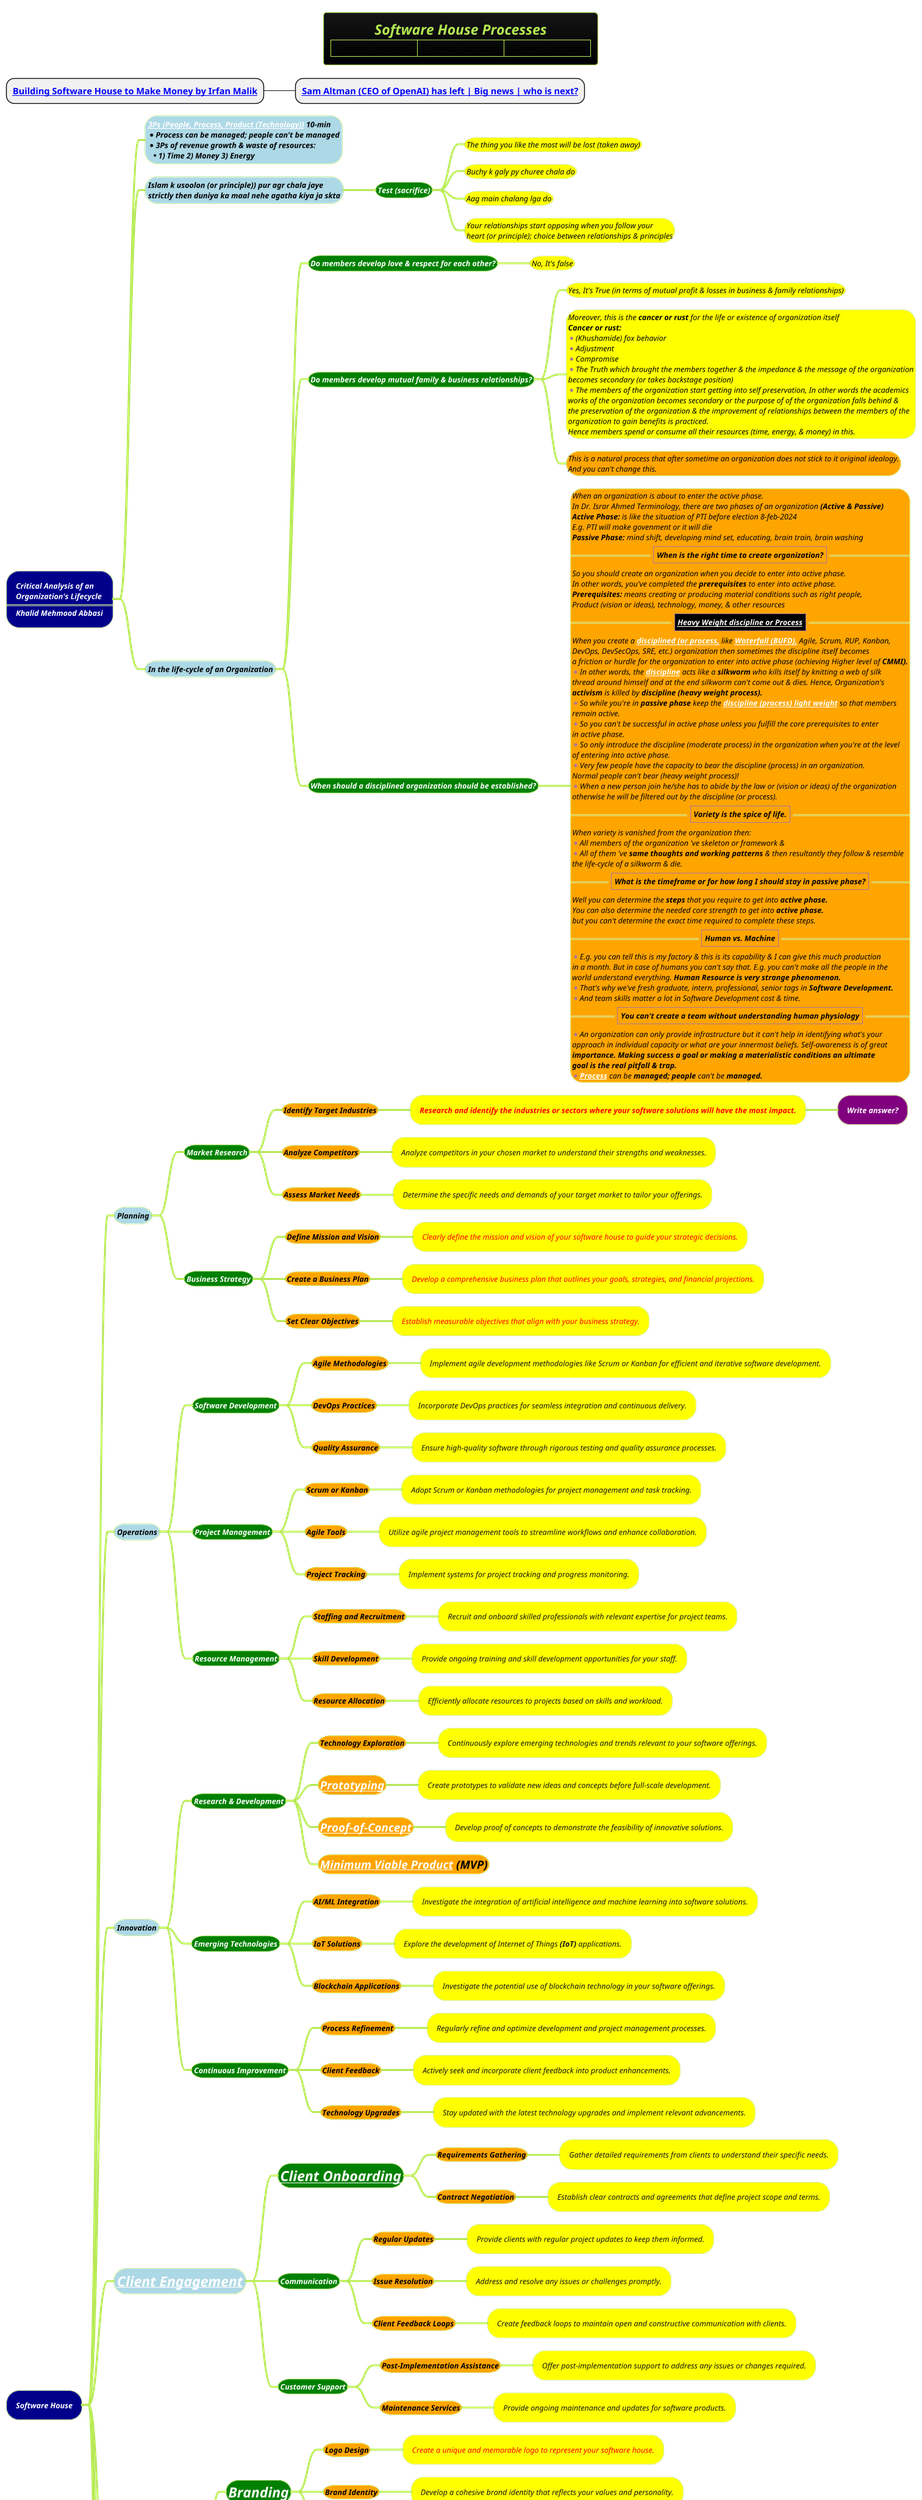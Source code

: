 @startmindmap
title =<i><size:18>Software House Processes \n|<img:images/img.png>|<img:images/img_1.png{scale=.529}>|<img:images/img_2.png{scale=.4}>|
* <b>[[https://www.youtube.com/watch?v=YSs4r95C_Dc&ab_channel=IrfanMalik Building Software House to Make Money by Irfan Malik]]
** <b>[[https://www.youtube.com/watch?v=OxpNNqdCug8&ab_channel=IrfanMalik Sam Altman (CEO of OpenAI) has left | Big news | who is next?]]
!theme hacker

*[#darkblue] <color #white><i><size:12>Critical Analysis of an \n<color #white><i><size:12>Organization's Lifecycle \n====\n<color #white><i><size:12>Khalid Mehmood Abbasi
**[#lightblue]:<i><size:12><color #black>[[https://www.youtube.com/watch?v=u2dMydCi8xk&list=LL&index=15&ab_channel=RonHollis 3Ps (People, Process, Product (Technology))]] 10-min
*<i><size:12><color #black>Process can be managed; people can't be managed
*<i><size:12><color #black>3Ps of revenue growth & waste of resources:
**<i><size:12><color #black>1) Time 2) Money 3) Energy;

**[#lightblue] <i><size:12><color #black>Islam k usoolon (or principle)) pur agr chala jaye \n<i><size:12><color #black>strictly then duniya ka maal nehe agatha kiya ja skta
***[#green] <i><size:12><color #white><b>Test (sacrifice)
****[#yellow] <i><size:12><color #black>The thing you like the most will be lost (taken away)
****[#yellow] <i><size:12><color #black>Buchy k galy py churee chala do
****[#yellow] <i><size:12><color #black>Aag main chalang lga do
****[#yellow] <i><size:12><color #black>Your relationships start opposing when you follow your \n<i><size:12><color #black>heart (or principle); choice between relationships & principles
**[#lightblue] <i><size:12><color #black>In the life-cycle of an Organization
***[#green] <i><size:12><color #white><b>Do members develop love & respect for each other?
****[#yellow] <i><size:12><color #black>No, It's false
***[#green] <i><size:12><color #white><b>Do members develop mutual family & business relationships?
****[#yellow] <i><size:12><color #black>Yes, It's True (in terms of mutual profit & losses in business & family relationships)
****[#yellow]:<i><size:12><color #black>Moreover, this is the **cancer or rust** for the life or existence of organization itself
<b><i><size:12><color #black>Cancer or rust:
*<i><size:12><color #black>(Khushamide) fox behavior
*<i><size:12><color #black>Adjustment
*<i><size:12><color #black>Compromise
*<i><size:12><color #black>The Truth which brought the members together & the impedance & the message of the organization
<i><size:12><color #black>becomes secondary (or takes backstage position)
*<i><size:12><color #black>The members of the organization start getting into self preservation, In other words the academics
<i><size:12><color #black>works of the organization becomes secondary or the purpose of of the organization falls behind &
<i><size:12><color #black>the preservation of the organization & the improvement of relationships between the members of the
<i><size:12><color #black>organization to gain benefits is practiced.
<i><size:12><color #black>Hence members spend or consume all their resources (time, energy, & money) in this.;
****[#orange]:<i><size:12><color #black>This is a natural process that after sometime an organization does not stick to it original idealogy.
<i><size:12><color #black>And you can't change this.;
***[#green] <i><size:12><color #white>**When should a disciplined organization should be established?**
****[#orange]:<i><size:12><color #black>When an organization is about to enter the active phase.
<i><size:12><color #black>In Dr. Israr Ahmed Terminology, there are two phases of an organization <b>(Active & Passive)
<i><size:12><color #black>**Active Phase:** is like the situation of PTI before election 8-feb-2024
<i><size:12><color #black>E.g. PTI will make govenment or it will die
<i><size:12><color #black>**Passive Phase:** mind shift, developing mind set, educating, brain train, brain washing
==|<i><size:12><color #black><b>When is the right time to create organization?|==
<i><size:12><color #black>So you should create an organization when you decide to enter into active phase.
<i><size:12><color #black>In other words, you've completed the **prerequisites** to enter into active phase.
<i><size:12><color #black>**Prerequisites:** means creating or producing material conditions such as right people,
<i><size:12><color #black>Product (vision or ideas), technology, money, & other resources
==|<#black><i><size:12><color #black><b>[[docs/3-programming-languages/Venkat-Subramaniam/images/img_62.png Heavy Weight discipline or Process]]|==
<i><size:12><color #black>When you create a **[[docs/3-programming-languages/Venkat-Subramaniam/images/img_62.png disciplined (or process,]]** like **[[docs/3-programming-languages/Venkat-Subramaniam/images/img_62.png Waterfall (BUFD),]]** Agile, Scrum, RUP, Kanban,
<i><size:12><color #black>DevOps, DevSecOps, SRE, etc.) organization then sometimes the discipline itself becomes
<i><size:12><color #black>a friction or hurdle for the organization to enter into active phase (achieving Higher level of <b>CMMI).
*<i><size:12><color #black>In other words, the **[[docs/3-programming-languages/Venkat-Subramaniam/images/img_62.png discipline]]** acts like a **silkworm** who kills itself by knitting a web of silk
<i><size:12><color #black>thread around himself and at the end silkworm can't come out & dies. Hence, Organization's
<i><size:12><color #black>**activism** is killed by <b>discipline (heavy weight process).
*<i><size:12><color #black>So while you're in **passive phase** keep the **[[docs/3-programming-languages/Venkat-Subramaniam/images/img_62.png discipline (process) light weight]]** so that members
<i><size:12><color #black>remain active.
*<i><size:12><color #black>So you can't be successful in active phase unless you fulfill the core prerequisites to enter
<i><size:12><color #black>in active phase.
*<i><size:12><color #black>So only introduce the discipline (moderate process) in the organization when you're at the level
<i><size:12><color #black>of entering into active phase.
*<i><size:12><color #black>Very few people have the capacity to bear the discipline (process) in an organization.
<i><size:12><color #black>Normal people can't bear (heavy weight process)!
*<i><size:12><color #black>When a new person join he/she has to abide by the law or (vision or ideas) of the organization
<i><size:12><color #black>otherwise he will be filtered out by the discipline (or process).
==|<i><size:12><color #black><b>Variety is the spice of life.|==
<i><size:12><color #black>When variety is vanished from the organization then:
*<i><size:12><color #black>All members of the organization 've skeleton or framework &
*<i><size:12><color #black>All of them 've **same thoughts and working patterns** & then resultantly they follow & resemble
<i><size:12><color #black>the life-cycle of a silkworm & die.
==|<i><size:12><color #black><b>What is the timeframe or for how long I should stay in passive phase?|==
<i><size:12><color #black>Well you can determine the **steps** that you require to get into **active phase.**
<i><size:12><color #black>You can also determine the needed core strength to get into **active phase.**
<i><size:12><color #black>but you can't determine the exact time required to complete these steps.
==|<i><size:12><color #black><b>Human vs. Machine|==
*<i><size:12><color #black>E.g. you can tell this is my factory & this is its capability & I can give this much production
<i><size:12><color #black>in a month. But in case of humans you can't say that. E.g. you can't make all the people in the
<i><size:12><color #black>world understand everything. <b>Human Resource is very strange phenomenon.
*<i><size:12><color #black>That's why we've fresh graduate, intern, professional, senior tags in <b>Software Development.
*<i><size:12><color #black>And team skills matter a lot in Software Development cost & time.
==|<i><size:12><color #black><b>You can't create a team without understanding human physiology|==
*<i><size:12><color #black>An organization can only provide infrastructure but it can't help in identifying what's your
<i><size:12><color #black>approach in individual capacity or what are your innermost beliefs. Self-awareness is of great
<i><size:12><color #black><b>importance. Making success a goal or making a materialistic conditions an ultimate
<i><size:12><color #black><b>goal is the real pitfall & trap.
*<i><size:12><color #black>**[[docs/3-programming-languages/Venkat-Subramaniam/images/img_62.png Process]]** can be **managed; people** can't be <b>managed.;

*[#darkblue] <color #white><i><size:12>Software House
**[#lightblue] <i><size:12><color #black>Planning
***[#green] <i><size:12><color #white>**Market Research**
****[#orange] <i><size:12><color #black>**Identify Target Industries**
*****[#yellow] <i><size:12><color #red>**Research and identify the industries or sectors where your software solutions will have the most impact.**
******[#purple] <i><size:12><color #white>**Write answer?**
****[#orange] <i><size:12><color #black>**Analyze Competitors**
*****[#yellow] <i><size:12>Analyze competitors in your chosen market to understand their strengths and weaknesses.
****[#orange] <i><size:12><color #black>**Assess Market Needs**
*****[#yellow] <i><size:12>Determine the specific needs and demands of your target market to tailor your offerings.

***[#green] <i><size:12><color #white>**Business Strategy**
****[#orange] <i><size:12><color #black>**Define Mission and Vision**
*****[#yellow] <i><size:12><color #red>Clearly define the mission and vision of your software house to guide your strategic decisions.
****[#orange] <i><size:12><color #black>**Create a Business Plan**
*****[#yellow] <i><size:12><color #red>Develop a comprehensive business plan that outlines your goals, strategies, and financial projections.
****[#orange] <i><size:12><color #black>**Set Clear Objectives**
*****[#yellow] <i><size:12><color #red>Establish measurable objectives that align with your business strategy.

**[#lightblue] <i><size:12><color #black>Operations
***[#green] <i><size:12><color #white>**Software Development**
****[#orange] <i><size:12><color #black>**Agile Methodologies**
*****[#yellow] <i><size:12>Implement agile development methodologies like Scrum or Kanban for efficient and iterative software development.
****[#orange] <i><size:12><color #black>**DevOps Practices**
*****[#yellow] <i><size:12>Incorporate DevOps practices for seamless integration and continuous delivery.
****[#orange] <i><size:12><color #black>**Quality Assurance**
*****[#yellow] <i><size:12>Ensure high-quality software through rigorous testing and quality assurance processes.

***[#green] <i><size:12><color #white>**Project Management**
****[#orange] <i><size:12><color #black>**Scrum or Kanban**
*****[#yellow] <i><size:12>Adopt Scrum or Kanban methodologies for project management and task tracking.
****[#orange] <i><size:12><color #black>**Agile Tools**
*****[#yellow] <i><size:12>Utilize agile project management tools to streamline workflows and enhance collaboration.
****[#orange] <i><size:12><color #black>**Project Tracking**
*****[#yellow] <i><size:12>Implement systems for project tracking and progress monitoring.

***[#green] <i><size:12><color #white>**Resource Management**
****[#orange] <i><size:12><color #black>**Staffing and Recruitment**
*****[#yellow] <i><size:12>Recruit and onboard skilled professionals with relevant expertise for project teams.
****[#orange] <i><size:12><color #black>**Skill Development**
*****[#yellow] <i><size:12>Provide ongoing training and skill development opportunities for your staff.
****[#orange] <i><size:12><color #black>**Resource Allocation**
*****[#yellow] <i><size:12>Efficiently allocate resources to projects based on skills and workload.

**[#lightblue] <i><size:12><color #black>Innovation
***[#green] <i><size:12><color #white>**Research & Development**
****[#orange] <i><size:12><color #black>**Technology Exploration**
*****[#yellow] <i><size:12>Continuously explore emerging technologies and trends relevant to your software offerings.
****[#orange] <i><size:18><color #black>**[[docs/1-Requirement-Engineering/MVP-PoC-and-case-study/Prototyping.puml Prototyping]]**
*****[#yellow] <i><size:12>Create prototypes to validate new ideas and concepts before full-scale development.
****[#orange] <i><size:18><color #black><b>[[docs/1-Requirement-Engineering/MVP-PoC-and-case-study/Proof-of-Concept.puml Proof-of-Concept]]
*****[#yellow] <i><size:12>Develop proof of concepts to demonstrate the feasibility of innovative solutions.
****[#orange] <i><size:18><color #black><b>[[docs/3-programming-languages/clean-architecture/mvp-minimum-viable-product-cheat-sheet.png Minimum Viable Product]] (MVP)

***[#green] <i><size:12><color #white>**Emerging Technologies**
****[#orange] <i><size:12><color #black>**AI/ML Integration**
*****[#yellow] <i><size:12>Investigate the integration of artificial intelligence and machine learning into software solutions.
****[#orange] <i><size:12><color #black>**IoT Solutions**
*****[#yellow] <i><size:12>Explore the development of Internet of Things **(IoT)** applications.
****[#orange] <i><size:12><color #black>**Blockchain Applications**
*****[#yellow] <i><size:12>Investigate the potential use of blockchain technology in your software offerings.

***[#green] <i><size:12><color #white>**Continuous Improvement**
****[#orange] <i><size:12><color #black>**Process Refinement**
*****[#yellow] <i><size:12>Regularly refine and optimize development and project management processes.
****[#orange] <i><size:12><color #black>**Client Feedback**
*****[#yellow] <i><size:12>Actively seek and incorporate client feedback into product enhancements.
****[#orange] <i><size:12><color #black>**Technology Upgrades**
*****[#yellow] <i><size:12>Stay updated with the latest technology upgrades and implement relevant advancements.

**[#lightblue] <i><size:22><color #d><b>[[docs/1-business-analyst/client-management/Helping-Clients-Make-Money-Save-Money-and-Save-Time.puml Client Engagement]]
***[#green] <i><size:22><color #white>**[[docs/1-business-analyst/client-management/2-types-of-client.puml Client Onboarding]]**
****[#orange] <i><size:12><color #black>**Requirements Gathering**
*****[#yellow] <i><size:12>Gather detailed requirements from clients to understand their specific needs.
****[#orange] <i><size:12><color #black>**Contract Negotiation**
*****[#yellow] <i><size:12>Establish clear contracts and agreements that define project scope and terms.

***[#green] <i><size:12><color #white>**Communication**
****[#orange] <i><size:12><color #black>**Regular Updates**
*****[#yellow] <i><size:12>Provide clients with regular project updates to keep them informed.
****[#orange] <i><size:12><color #black>**Issue Resolution**
*****[#yellow] <i><size:12>Address and resolve any issues or challenges promptly.
****[#orange] <i><size:12><color #black>**Client Feedback Loops**
*****[#yellow] <i><size:12>Create feedback loops to maintain open and constructive communication with clients.

***[#green] <i><size:12><color #white>**Customer Support**
****[#orange] <i><size:12><color #black>**Post-Implementation Assistance**
*****[#yellow] <i><size:12>Offer post-implementation support to address any issues or changes required.
****[#orange] <i><size:12><color #black>**Maintenance Services**
*****[#yellow] <i><size:12>Provide ongoing maintenance and updates for software products.

**[#lightblue] <i><size:12><color #black>Marketing and Sales
***[#green] <i><size:22><color #white>**Branding**
****[#orange] <i><size:12><color #black>**Logo Design**
*****[#yellow] <i><size:12><color #red>Create a unique and memorable logo to represent your software house.
****[#orange] <i><size:12><color #black>**Brand Identity**
*****[#yellow] <i><size:12>Develop a cohesive brand identity that reflects your values and personality.
****[#orange] <i><size:12><color #black>**Online Presence**
*****[#yellow] <i><size:12>Establish a strong online presence through a professional website and social media profiles.

***[#green] <i><size:12><color #white>**Marketing Strategies**
****[#orange] <i><size:12><color #black>**Content Marketing**
*****[#yellow] <i><size:12>Develop content marketing strategies to share knowledge and engage your target audience.
****[#orange] <i><size:12><color #black>**SEO & SEM**
*****[#yellow] <i><size:12>Optimize your online content for search engines **(SEO)** and consider search engine marketing **(SEM)** strategies.
****[#orange] <i><size:12><color #black>**Social Media Marketing**
*****[#yellow] <i><size:12>Leverage social media platforms to reach and engage with your audience.

***[#green] <i><size:12><color #white>**Sales Approach**
****[#orange] <i><size:12><color #black>**Targeted Sales Efforts**
*****[#yellow] <i><size:12>Focus your sales efforts on specific market segments or clients.
****[#orange] <i><size:12><color #black>**Networking**
*****[#yellow] <i><size:12>Build a network of industry contacts and potential clients.
****[#orange] <i><size:12><color #black>**Lead Generation**
*****[#yellow] <i><size:12>Implement lead generation strategies to identify and connect with potential clients.

**[#lightblue] <i><size:18><color #black>Legal and Compliance
***[#green] <i><size:12><color #white>**Business Registration**
****[#orange] <i><size:12><color #black>**Contracts and Agreements**
*****[#yellow] <i><size:12>Draft and maintain clear and legally binding contracts and agreements for your projects.
***[#green] <i><size:12><color #white>**Intellectual Property Rights**
****[#orange] <i><size:12><color #black>**Safeguard your intellectual property rights and those of your clients.**

***[#green] <i><size:12><color #white>**Data Privacy**
****[#orange] <i><size:12><color #black>**GDPR Compliance**
*****[#yellow] <i><size:12>Ensure compliance with the General Data Protection Regulation **(GDPR)** to protect data privacy.
****[#orange] <i><size:12><color #black>**Data Security Measures**
*****[#yellow] <i><size:12>Implement robust data security measures to protect sensitive information.

**[#lightblue] <i><size:12><color #black>Financial Management
***[#green] <i><size:12><color #white>**Budgeting**
****[#orange] <i><size:12><color #black>**Develop and manage budgets to control expenses and allocate resources effectively.**
***[#green] <i><size:12><color #white>**Revenue Projections**
****[#orange] <i><size:12><color #black>**Create revenue projections based on sales and financial data.**
***[#green] <i><size:12><color #white>**Cost Management**
****[#orange] <i><size:12><color #black>**Implement cost management strategies to  optimize operational expenses.**

***[#green] <i><size:12><color #white>**Billing and Invoicing**
****[#orange] <i><size:12><color #black>**Payment Methods**
*****[#yellow] <i><size:12>Offer various payment methods for client convenience.
****[#orange] <i><size:12><color #black>**Invoicing Software**
*****[#yellow] <i><size:12>Use invoicing software to streamline billing and payment processes.

***[#green] <i><size:12><color #white>**Financial Reporting**
****[#orange] <i><size:12><color #black>**Profit and Loss Analysis**
*****[#yellow] <i><size:12>Regularly analyze profit and loss to make informed financial decisions.
****[#orange] <i><size:12><color #black>**Cash Flow Management**
*****[#yellow] <i><size:12>Manage cash flow to ensure stability and sustainability.

**[#lightblue] <i><size:12><color #black>Company Culture
***[#green] <i><size:12><color #white>**Values and Ethics**
****[#orange] <i><size:12><color #black>**Define and promote company values and ethical principles.**
***[#green] <i><size:12><color #white>**Employee Engagement**
****[#orange] <i><size:12><color #black>**Foster a culture of employee engagement, motivation, and satisfaction.**
***[#green] <i><size:12><color #white>**Work-Life Balance**
****[#orange] <i><size:12><color #black>**Support work-life balance to enhance employee well-being.**

***[#green] <i><size:12><color #white>**Learning and Development**
****[#orange] <i><size:12><color #black>**Training Programs**
*****[#yellow] <i><size:12>Offer training programs to enhance employee skills and knowledge.
****[#orange] <i><size:12><color #black>**Skill Enhancement**
*****[#yellow] <i><size:12>Encourage skill enhancement and certification opportunities.
****[#orange] <i><size:12><color #black>**Certification**
*****[#yellow] <i><size:12>Support employees in obtaining relevant certifications and qualifications.

**[#lightblue] <i><size:12><color #black>Growth and Expansion
***[#green] <i><size:12><color #white>**Scaling**
****[#orange] <i><size:12><color #black>**Expanding Services**
*****[#yellow] <i><size:12>Consider expanding the range of services offered to diversify revenue streams.
****[#orange] <i><size:12><color #black>**Global Reach**
*****[#yellow] <i><size:12>Explore opportunities for expanding your software house's global presence.

***[#green] <i><size:12><color #white>**Strategic Partnerships**
****[#orange] <i><size:12><color #black>**Alliances**
*****[#yellow] <i><size:12>Form alliances and partnerships with other companies to enhance capabilities.
****[#orange] <i><size:12><color #black>**Collaborations**
*****[#yellow] <i><size:12>Collaborate on projects or initiatives with strategic partners.
****[#orange] <i><size:12><color #black>**Joint Ventures**
*****[#yellow] <i><size:12>Explore joint ventures for specialized projects or market entry.

***[#green] <i><size:12><color #white>**Diversification**
****[#orange] <i><size:12><color #black>**Entering New Markets**
*****[#yellow] <i><size:12>Consider entering new geographical markets or industries.
****[#orange] <i><size:12><color #black>**Exploring Different Industries**
*****[#yellow] <i><size:12>Explore opportunities in industries different from your current focus.

@endmindmap


